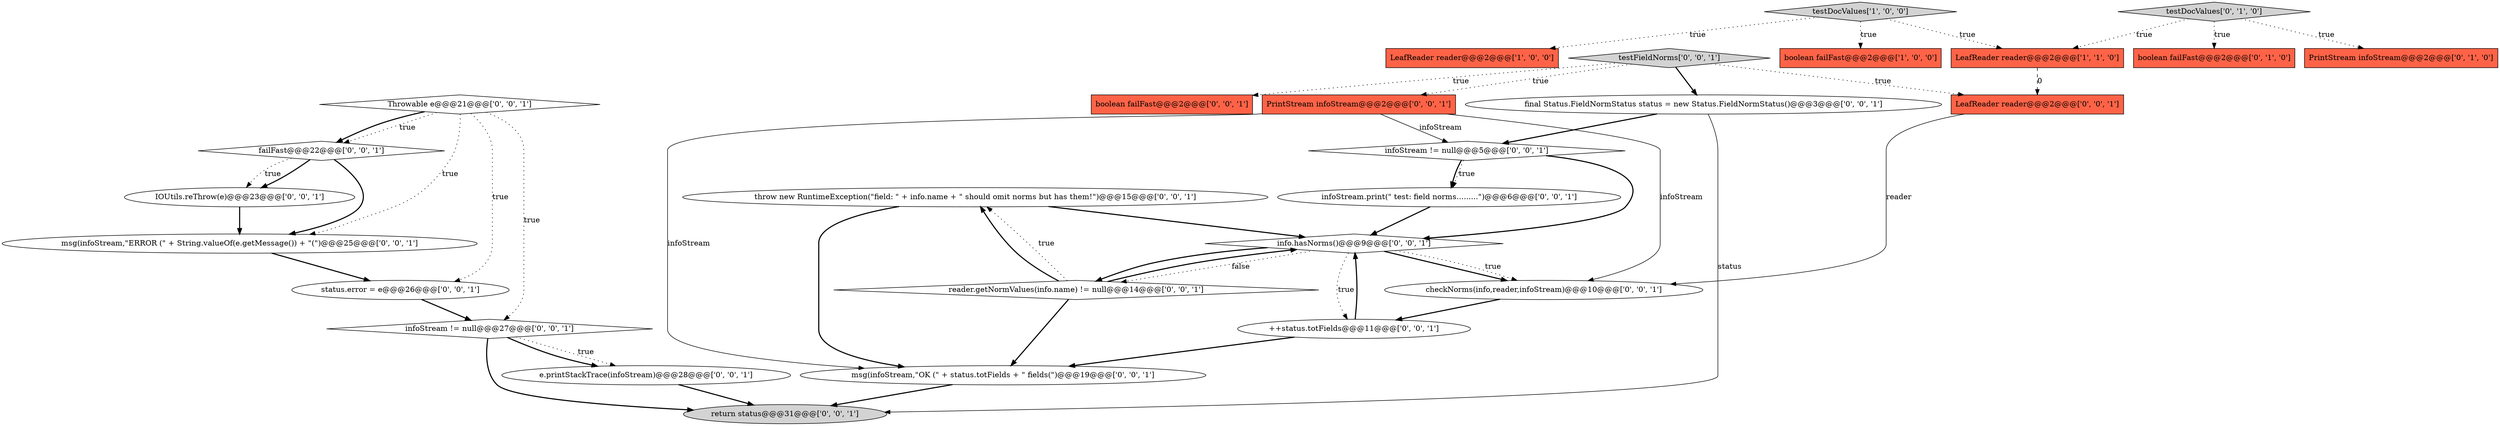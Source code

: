 digraph {
12 [style = filled, label = "return status@@@31@@@['0', '0', '1']", fillcolor = lightgray, shape = ellipse image = "AAA0AAABBB3BBB"];
24 [style = filled, label = "status.error = e@@@26@@@['0', '0', '1']", fillcolor = white, shape = ellipse image = "AAA0AAABBB3BBB"];
18 [style = filled, label = "throw new RuntimeException(\"field: \" + info.name + \" should omit norms but has them!\")@@@15@@@['0', '0', '1']", fillcolor = white, shape = ellipse image = "AAA0AAABBB3BBB"];
5 [style = filled, label = "boolean failFast@@@2@@@['0', '1', '0']", fillcolor = tomato, shape = box image = "AAA0AAABBB2BBB"];
3 [style = filled, label = "LeafReader reader@@@2@@@['1', '1', '0']", fillcolor = tomato, shape = box image = "AAA0AAABBB1BBB"];
22 [style = filled, label = "msg(infoStream,\"ERROR (\" + String.valueOf(e.getMessage()) + \"(\")@@@25@@@['0', '0', '1']", fillcolor = white, shape = ellipse image = "AAA0AAABBB3BBB"];
8 [style = filled, label = "IOUtils.reThrow(e)@@@23@@@['0', '0', '1']", fillcolor = white, shape = ellipse image = "AAA0AAABBB3BBB"];
11 [style = filled, label = "infoStream != null@@@27@@@['0', '0', '1']", fillcolor = white, shape = diamond image = "AAA0AAABBB3BBB"];
26 [style = filled, label = "Throwable e@@@21@@@['0', '0', '1']", fillcolor = white, shape = diamond image = "AAA0AAABBB3BBB"];
9 [style = filled, label = "testFieldNorms['0', '0', '1']", fillcolor = lightgray, shape = diamond image = "AAA0AAABBB3BBB"];
19 [style = filled, label = "checkNorms(info,reader,infoStream)@@@10@@@['0', '0', '1']", fillcolor = white, shape = ellipse image = "AAA0AAABBB3BBB"];
15 [style = filled, label = "failFast@@@22@@@['0', '0', '1']", fillcolor = white, shape = diamond image = "AAA0AAABBB3BBB"];
27 [style = filled, label = "LeafReader reader@@@2@@@['0', '0', '1']", fillcolor = tomato, shape = box image = "AAA0AAABBB3BBB"];
13 [style = filled, label = "info.hasNorms()@@@9@@@['0', '0', '1']", fillcolor = white, shape = diamond image = "AAA0AAABBB3BBB"];
16 [style = filled, label = "boolean failFast@@@2@@@['0', '0', '1']", fillcolor = tomato, shape = box image = "AAA0AAABBB3BBB"];
7 [style = filled, label = "msg(infoStream,\"OK (\" + status.totFields + \" fields(\")@@@19@@@['0', '0', '1']", fillcolor = white, shape = ellipse image = "AAA0AAABBB3BBB"];
0 [style = filled, label = "LeafReader reader@@@2@@@['1', '0', '0']", fillcolor = tomato, shape = box image = "AAA0AAABBB1BBB"];
1 [style = filled, label = "boolean failFast@@@2@@@['1', '0', '0']", fillcolor = tomato, shape = box image = "AAA0AAABBB1BBB"];
4 [style = filled, label = "PrintStream infoStream@@@2@@@['0', '1', '0']", fillcolor = tomato, shape = box image = "AAA0AAABBB2BBB"];
25 [style = filled, label = "PrintStream infoStream@@@2@@@['0', '0', '1']", fillcolor = tomato, shape = box image = "AAA0AAABBB3BBB"];
21 [style = filled, label = "final Status.FieldNormStatus status = new Status.FieldNormStatus()@@@3@@@['0', '0', '1']", fillcolor = white, shape = ellipse image = "AAA0AAABBB3BBB"];
2 [style = filled, label = "testDocValues['1', '0', '0']", fillcolor = lightgray, shape = diamond image = "AAA0AAABBB1BBB"];
6 [style = filled, label = "testDocValues['0', '1', '0']", fillcolor = lightgray, shape = diamond image = "AAA0AAABBB2BBB"];
17 [style = filled, label = "infoStream != null@@@5@@@['0', '0', '1']", fillcolor = white, shape = diamond image = "AAA0AAABBB3BBB"];
10 [style = filled, label = "e.printStackTrace(infoStream)@@@28@@@['0', '0', '1']", fillcolor = white, shape = ellipse image = "AAA0AAABBB3BBB"];
20 [style = filled, label = "reader.getNormValues(info.name) != null@@@14@@@['0', '0', '1']", fillcolor = white, shape = diamond image = "AAA0AAABBB3BBB"];
14 [style = filled, label = "++status.totFields@@@11@@@['0', '0', '1']", fillcolor = white, shape = ellipse image = "AAA0AAABBB3BBB"];
23 [style = filled, label = "infoStream.print(\" test: field norms.........\")@@@6@@@['0', '0', '1']", fillcolor = white, shape = ellipse image = "AAA0AAABBB3BBB"];
26->15 [style = dotted, label="true"];
14->7 [style = bold, label=""];
2->3 [style = dotted, label="true"];
11->12 [style = bold, label=""];
11->10 [style = dotted, label="true"];
13->19 [style = bold, label=""];
20->7 [style = bold, label=""];
9->27 [style = dotted, label="true"];
22->24 [style = bold, label=""];
20->18 [style = dotted, label="true"];
13->20 [style = dotted, label="false"];
20->18 [style = bold, label=""];
21->17 [style = bold, label=""];
17->23 [style = dotted, label="true"];
14->13 [style = bold, label=""];
18->13 [style = bold, label=""];
3->27 [style = dashed, label="0"];
24->11 [style = bold, label=""];
15->22 [style = bold, label=""];
9->21 [style = bold, label=""];
9->25 [style = dotted, label="true"];
25->19 [style = solid, label="infoStream"];
10->12 [style = bold, label=""];
27->19 [style = solid, label="reader"];
2->1 [style = dotted, label="true"];
6->5 [style = dotted, label="true"];
6->4 [style = dotted, label="true"];
15->8 [style = dotted, label="true"];
23->13 [style = bold, label=""];
20->13 [style = bold, label=""];
26->15 [style = bold, label=""];
21->12 [style = solid, label="status"];
7->12 [style = bold, label=""];
11->10 [style = bold, label=""];
26->24 [style = dotted, label="true"];
17->13 [style = bold, label=""];
25->7 [style = solid, label="infoStream"];
8->22 [style = bold, label=""];
13->19 [style = dotted, label="true"];
6->3 [style = dotted, label="true"];
17->23 [style = bold, label=""];
9->16 [style = dotted, label="true"];
25->17 [style = solid, label="infoStream"];
19->14 [style = bold, label=""];
2->0 [style = dotted, label="true"];
13->20 [style = bold, label=""];
26->11 [style = dotted, label="true"];
15->8 [style = bold, label=""];
13->14 [style = dotted, label="true"];
26->22 [style = dotted, label="true"];
18->7 [style = bold, label=""];
}
